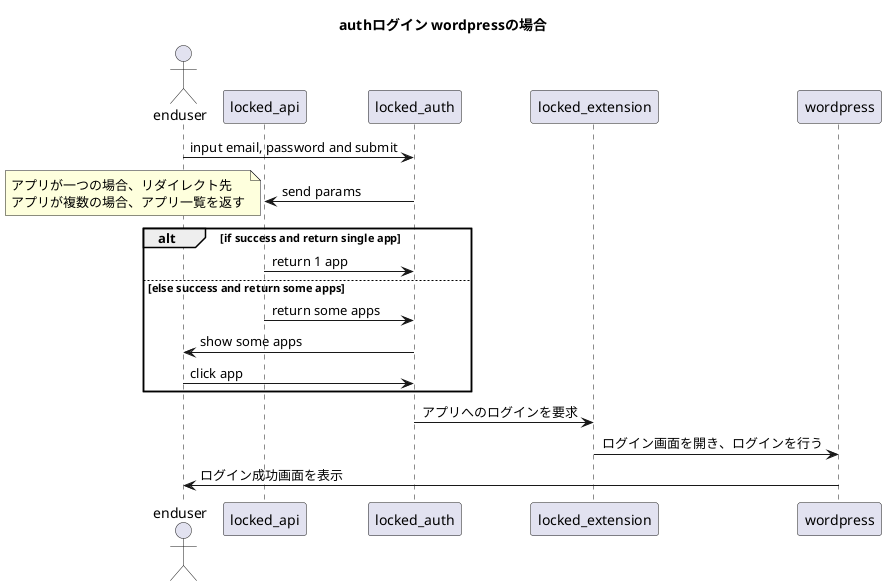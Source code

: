 @startuml
title authログイン wordpressの場合
actor enduser as en
' participant locked_frontend as f
participant locked_api as ap
participant locked_auth as au
participant locked_extension as ex
participant wordpress as w
en->au:input email, password and submit
au->ap:send params
alt if success and return single app
note left
アプリが一つの場合、リダイレクト先
アプリが複数の場合、アプリ一覧を返す
end note
ap->au:return 1 app
else else success and return some apps
ap->au:return some apps
au->en:show some apps
en->au:click app
end
au->ex:アプリへのログインを要求
ex->w:ログイン画面を開き、ログインを行う
w->en:ログイン成功画面を表示
@enduml
